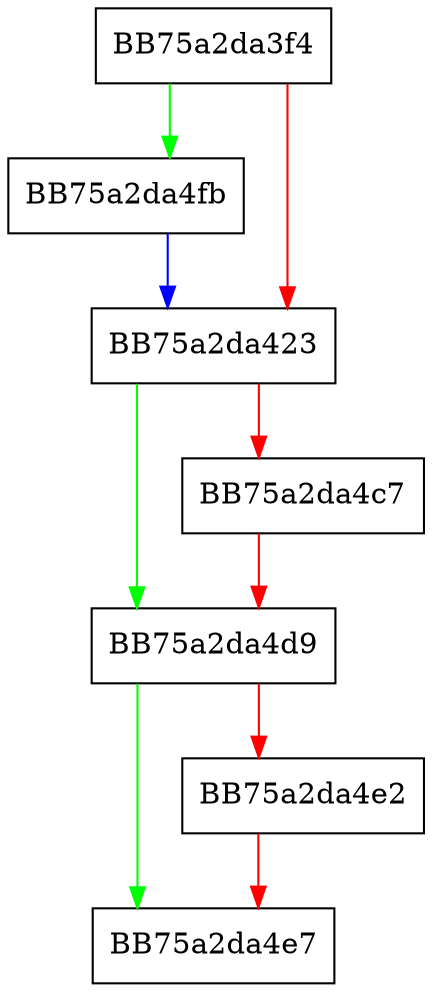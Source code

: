 digraph PEFileReader {
  node [shape="box"];
  graph [splines=ortho];
  BB75a2da3f4 -> BB75a2da4fb [color="green"];
  BB75a2da3f4 -> BB75a2da423 [color="red"];
  BB75a2da423 -> BB75a2da4d9 [color="green"];
  BB75a2da423 -> BB75a2da4c7 [color="red"];
  BB75a2da4c7 -> BB75a2da4d9 [color="red"];
  BB75a2da4d9 -> BB75a2da4e7 [color="green"];
  BB75a2da4d9 -> BB75a2da4e2 [color="red"];
  BB75a2da4e2 -> BB75a2da4e7 [color="red"];
  BB75a2da4fb -> BB75a2da423 [color="blue"];
}